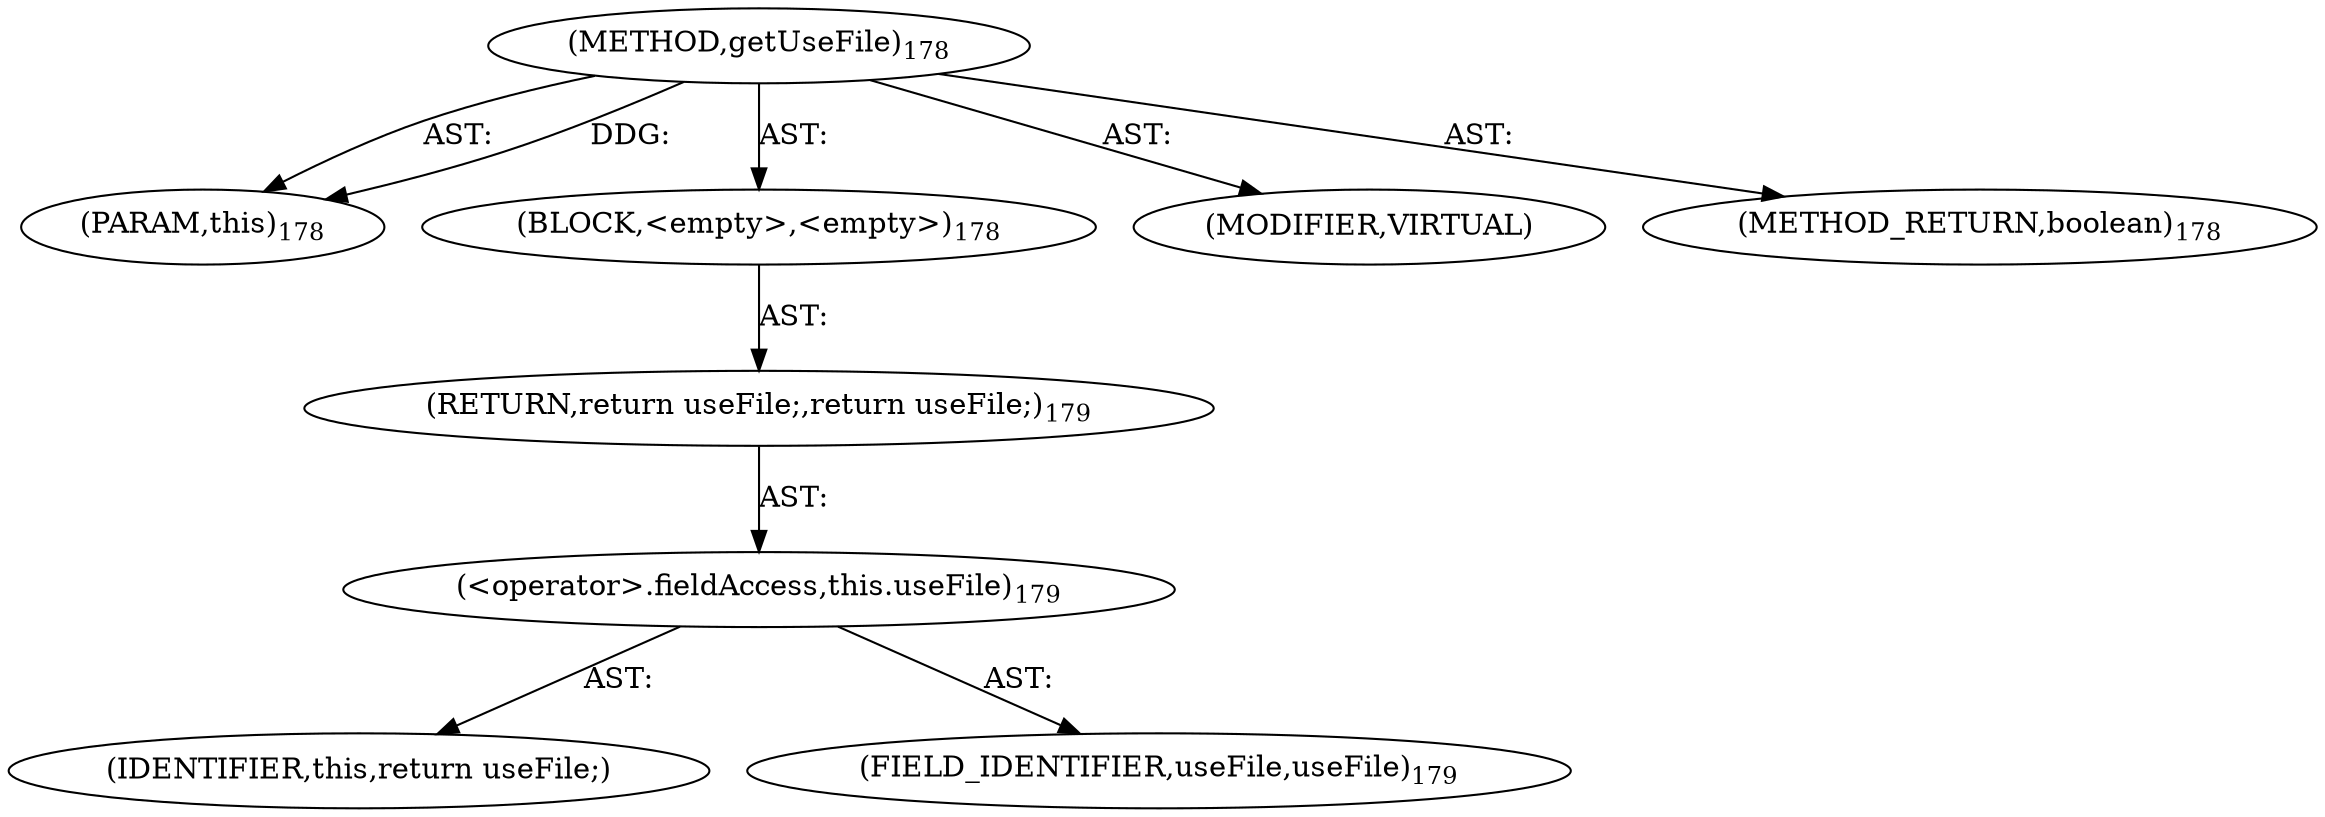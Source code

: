 digraph "getUseFile" {  
"111669149704" [label = <(METHOD,getUseFile)<SUB>178</SUB>> ]
"115964117009" [label = <(PARAM,this)<SUB>178</SUB>> ]
"25769803788" [label = <(BLOCK,&lt;empty&gt;,&lt;empty&gt;)<SUB>178</SUB>> ]
"146028888066" [label = <(RETURN,return useFile;,return useFile;)<SUB>179</SUB>> ]
"30064771093" [label = <(&lt;operator&gt;.fieldAccess,this.useFile)<SUB>179</SUB>> ]
"68719476758" [label = <(IDENTIFIER,this,return useFile;)> ]
"55834574855" [label = <(FIELD_IDENTIFIER,useFile,useFile)<SUB>179</SUB>> ]
"133143986198" [label = <(MODIFIER,VIRTUAL)> ]
"128849018888" [label = <(METHOD_RETURN,boolean)<SUB>178</SUB>> ]
  "111669149704" -> "115964117009"  [ label = "AST: "] 
  "111669149704" -> "25769803788"  [ label = "AST: "] 
  "111669149704" -> "133143986198"  [ label = "AST: "] 
  "111669149704" -> "128849018888"  [ label = "AST: "] 
  "25769803788" -> "146028888066"  [ label = "AST: "] 
  "146028888066" -> "30064771093"  [ label = "AST: "] 
  "30064771093" -> "68719476758"  [ label = "AST: "] 
  "30064771093" -> "55834574855"  [ label = "AST: "] 
  "111669149704" -> "115964117009"  [ label = "DDG: "] 
}
